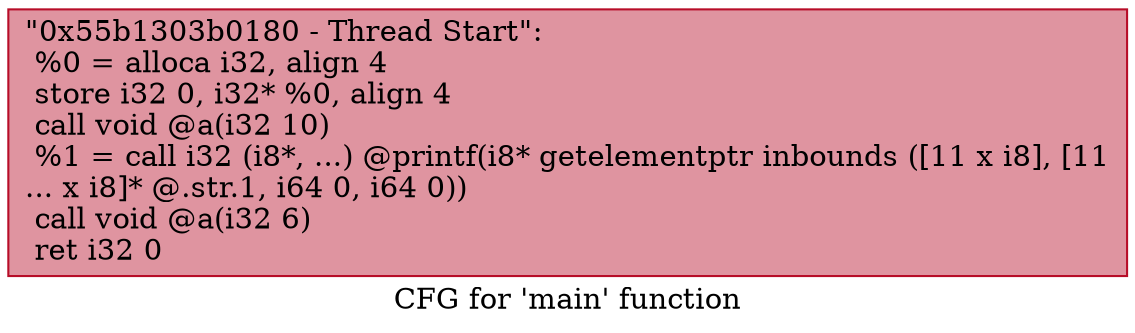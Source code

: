 digraph "CFG for 'main' function" {
	label="CFG for 'main' function";

	Node0x55b1303b0180 [shape=record,color="#b70d28ff", style=filled, fillcolor="#b70d2870",label="{\"0x55b1303b0180 - Thread Start\":\l  %0 = alloca i32, align 4\l  store i32 0, i32* %0, align 4\l  call void @a(i32 10)\l  %1 = call i32 (i8*, ...) @printf(i8* getelementptr inbounds ([11 x i8], [11\l... x i8]* @.str.1, i64 0, i64 0))\l  call void @a(i32 6)\l  ret i32 0\l}"];
}
